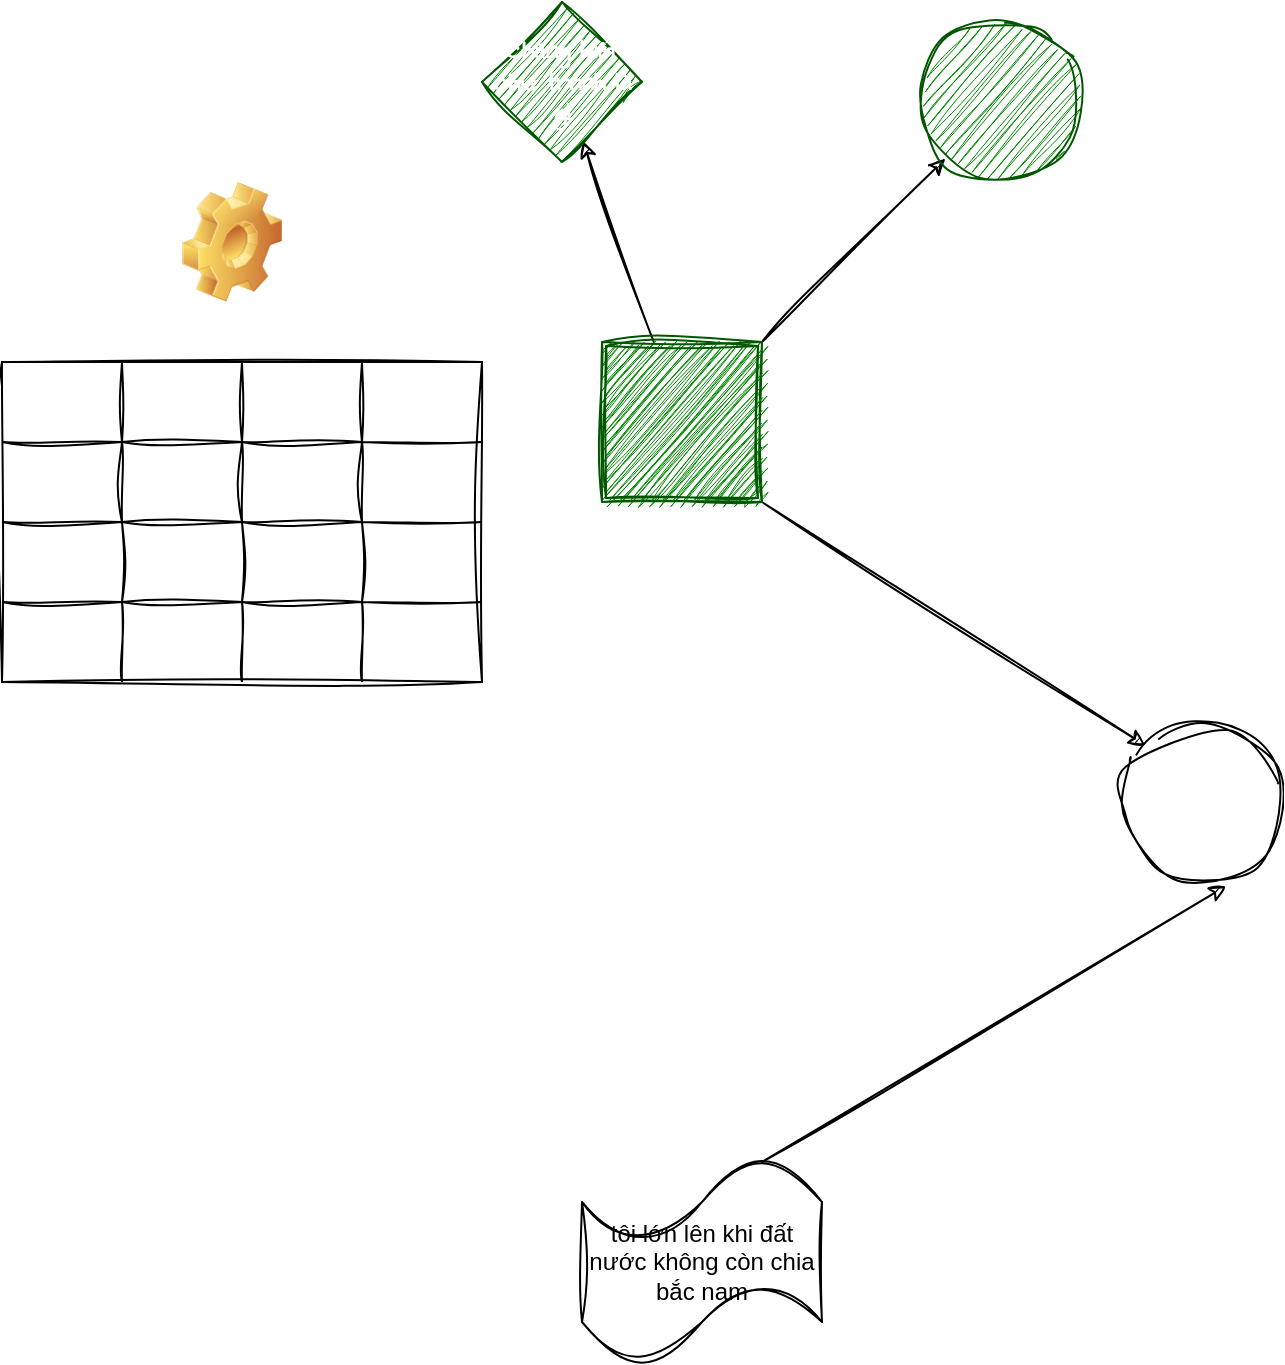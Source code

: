 <mxfile>
    <diagram id="EUN3dQBYUcPfMh-lwkwy" name="Page-1">
        <mxGraphModel dx="1194" dy="848" grid="1" gridSize="10" guides="1" tooltips="1" connect="1" arrows="1" fold="1" page="1" pageScale="1" pageWidth="850" pageHeight="1100" math="0" shadow="0">
            <root>
                <mxCell id="0"/>
                <mxCell id="1" parent="0"/>
                <mxCell id="3" style="edgeStyle=none;html=1;exitX=1;exitY=1;exitDx=0;exitDy=0;entryX=0;entryY=0;entryDx=0;entryDy=0;rounded=0;sketch=1;curveFitting=1;jiggle=2;" parent="1" source="2" target="9" edge="1">
                    <mxGeometry relative="1" as="geometry">
                        <mxPoint x="630" y="1030" as="targetPoint"/>
                    </mxGeometry>
                </mxCell>
                <mxCell id="5" value="" style="edgeStyle=none;html=1;rounded=0;sketch=1;curveFitting=1;jiggle=2;" parent="1" source="2" target="4" edge="1">
                    <mxGeometry relative="1" as="geometry"/>
                </mxCell>
                <mxCell id="7" value="" style="edgeStyle=none;html=1;rounded=0;sketch=1;curveFitting=1;jiggle=2;" parent="1" source="2" target="6" edge="1">
                    <mxGeometry relative="1" as="geometry"/>
                </mxCell>
                <mxCell id="2" value="" style="shape=ext;double=1;whiteSpace=wrap;html=1;aspect=fixed;fillColor=#008a00;fontColor=#ffffff;strokeColor=#005700;rounded=0;sketch=1;curveFitting=1;jiggle=2;" parent="1" vertex="1">
                    <mxGeometry x="390" y="850" width="80" height="80" as="geometry"/>
                </mxCell>
                <mxCell id="4" value="" style="ellipse;whiteSpace=wrap;html=1;fillColor=#008a00;strokeColor=#005700;fontColor=#ffffff;rounded=0;sketch=1;curveFitting=1;jiggle=2;" parent="1" vertex="1">
                    <mxGeometry x="550" y="690" width="80" height="80" as="geometry"/>
                </mxCell>
                <mxCell id="6" value="&lt;font data-font-src=&quot;https://fonts.googleapis.com/css?family=Architects+Daughter&quot; face=&quot;Architects Daughter&quot;&gt;chẳng biết chíe tranh là gì&lt;/font&gt;" style="rhombus;whiteSpace=wrap;html=1;fillColor=#008a00;strokeColor=#005700;fontColor=#ffffff;fontStyle=1;rounded=0;sketch=1;curveFitting=1;jiggle=2;" parent="1" vertex="1">
                    <mxGeometry x="330" y="680" width="80" height="80" as="geometry"/>
                </mxCell>
                <mxCell id="10" style="edgeStyle=none;html=1;exitX=0.75;exitY=0;exitDx=0;exitDy=0;exitPerimeter=0;entryX=0.65;entryY=1.025;entryDx=0;entryDy=0;entryPerimeter=0;rounded=0;sketch=1;curveFitting=1;jiggle=2;" parent="1" source="8" target="9" edge="1">
                    <mxGeometry relative="1" as="geometry">
                        <mxPoint x="680" y="1140" as="targetPoint"/>
                    </mxGeometry>
                </mxCell>
                <mxCell id="8" value="tôi lớn lên khi đất nước không còn chia bắc nam" style="shape=tape;whiteSpace=wrap;html=1;rounded=0;sketch=1;curveFitting=1;jiggle=2;" parent="1" vertex="1">
                    <mxGeometry x="380" y="1260" width="120" height="100" as="geometry"/>
                </mxCell>
                <mxCell id="9" value="" style="ellipse;whiteSpace=wrap;html=1;rounded=0;sketch=1;curveFitting=1;jiggle=2;" parent="1" vertex="1">
                    <mxGeometry x="650" y="1040" width="80" height="80" as="geometry"/>
                </mxCell>
                <mxCell id="11" value="" style="shape=table;startSize=0;container=1;collapsible=0;childLayout=tableLayout;rounded=0;sketch=1;curveFitting=1;jiggle=2;" parent="1" vertex="1">
                    <mxGeometry x="90" y="860" width="240" height="160" as="geometry"/>
                </mxCell>
                <mxCell id="12" value="" style="shape=tableRow;horizontal=0;startSize=0;swimlaneHead=0;swimlaneBody=0;top=0;left=0;bottom=0;right=0;collapsible=0;dropTarget=0;fillColor=none;points=[[0,0.5],[1,0.5]];portConstraint=eastwest;rounded=0;sketch=1;curveFitting=1;jiggle=2;" parent="11" vertex="1">
                    <mxGeometry width="240" height="40" as="geometry"/>
                </mxCell>
                <mxCell id="13" value="" style="shape=partialRectangle;html=1;whiteSpace=wrap;connectable=0;overflow=hidden;fillColor=none;top=0;left=0;bottom=0;right=0;pointerEvents=1;rounded=0;sketch=1;curveFitting=1;jiggle=2;" parent="12" vertex="1">
                    <mxGeometry width="60" height="40" as="geometry">
                        <mxRectangle width="60" height="40" as="alternateBounds"/>
                    </mxGeometry>
                </mxCell>
                <mxCell id="14" value="" style="shape=partialRectangle;html=1;whiteSpace=wrap;connectable=0;overflow=hidden;fillColor=none;top=0;left=0;bottom=0;right=0;pointerEvents=1;rounded=0;sketch=1;curveFitting=1;jiggle=2;" parent="12" vertex="1">
                    <mxGeometry x="60" width="60" height="40" as="geometry">
                        <mxRectangle width="60" height="40" as="alternateBounds"/>
                    </mxGeometry>
                </mxCell>
                <mxCell id="15" value="" style="shape=partialRectangle;html=1;whiteSpace=wrap;connectable=0;overflow=hidden;fillColor=none;top=0;left=0;bottom=0;right=0;pointerEvents=1;rounded=0;sketch=1;curveFitting=1;jiggle=2;" parent="12" vertex="1">
                    <mxGeometry x="120" width="60" height="40" as="geometry">
                        <mxRectangle width="60" height="40" as="alternateBounds"/>
                    </mxGeometry>
                </mxCell>
                <mxCell id="16" value="" style="shape=partialRectangle;html=1;whiteSpace=wrap;connectable=0;overflow=hidden;fillColor=none;top=0;left=0;bottom=0;right=0;pointerEvents=1;rounded=0;sketch=1;curveFitting=1;jiggle=2;" parent="12" vertex="1">
                    <mxGeometry x="180" width="60" height="40" as="geometry">
                        <mxRectangle width="60" height="40" as="alternateBounds"/>
                    </mxGeometry>
                </mxCell>
                <mxCell id="17" value="" style="shape=tableRow;horizontal=0;startSize=0;swimlaneHead=0;swimlaneBody=0;top=0;left=0;bottom=0;right=0;collapsible=0;dropTarget=0;fillColor=none;points=[[0,0.5],[1,0.5]];portConstraint=eastwest;rounded=0;sketch=1;curveFitting=1;jiggle=2;" parent="11" vertex="1">
                    <mxGeometry y="40" width="240" height="40" as="geometry"/>
                </mxCell>
                <mxCell id="18" value="" style="shape=partialRectangle;html=1;whiteSpace=wrap;connectable=0;overflow=hidden;fillColor=none;top=0;left=0;bottom=0;right=0;pointerEvents=1;rounded=0;sketch=1;curveFitting=1;jiggle=2;" parent="17" vertex="1">
                    <mxGeometry width="60" height="40" as="geometry">
                        <mxRectangle width="60" height="40" as="alternateBounds"/>
                    </mxGeometry>
                </mxCell>
                <mxCell id="19" value="" style="shape=partialRectangle;html=1;whiteSpace=wrap;connectable=0;overflow=hidden;fillColor=none;top=0;left=0;bottom=0;right=0;pointerEvents=1;rounded=0;sketch=1;curveFitting=1;jiggle=2;" parent="17" vertex="1">
                    <mxGeometry x="60" width="60" height="40" as="geometry">
                        <mxRectangle width="60" height="40" as="alternateBounds"/>
                    </mxGeometry>
                </mxCell>
                <mxCell id="20" value="" style="shape=partialRectangle;html=1;whiteSpace=wrap;connectable=0;overflow=hidden;fillColor=none;top=0;left=0;bottom=0;right=0;pointerEvents=1;rounded=0;sketch=1;curveFitting=1;jiggle=2;" parent="17" vertex="1">
                    <mxGeometry x="120" width="60" height="40" as="geometry">
                        <mxRectangle width="60" height="40" as="alternateBounds"/>
                    </mxGeometry>
                </mxCell>
                <mxCell id="21" value="" style="shape=partialRectangle;html=1;whiteSpace=wrap;connectable=0;overflow=hidden;fillColor=none;top=0;left=0;bottom=0;right=0;pointerEvents=1;rounded=0;sketch=1;curveFitting=1;jiggle=2;" parent="17" vertex="1">
                    <mxGeometry x="180" width="60" height="40" as="geometry">
                        <mxRectangle width="60" height="40" as="alternateBounds"/>
                    </mxGeometry>
                </mxCell>
                <mxCell id="22" value="" style="shape=tableRow;horizontal=0;startSize=0;swimlaneHead=0;swimlaneBody=0;top=0;left=0;bottom=0;right=0;collapsible=0;dropTarget=0;fillColor=none;points=[[0,0.5],[1,0.5]];portConstraint=eastwest;rounded=0;sketch=1;curveFitting=1;jiggle=2;" parent="11" vertex="1">
                    <mxGeometry y="80" width="240" height="40" as="geometry"/>
                </mxCell>
                <mxCell id="23" value="" style="shape=partialRectangle;html=1;whiteSpace=wrap;connectable=0;overflow=hidden;fillColor=none;top=0;left=0;bottom=0;right=0;pointerEvents=1;rounded=0;sketch=1;curveFitting=1;jiggle=2;" parent="22" vertex="1">
                    <mxGeometry width="60" height="40" as="geometry">
                        <mxRectangle width="60" height="40" as="alternateBounds"/>
                    </mxGeometry>
                </mxCell>
                <mxCell id="24" value="" style="shape=partialRectangle;html=1;whiteSpace=wrap;connectable=0;overflow=hidden;fillColor=none;top=0;left=0;bottom=0;right=0;pointerEvents=1;rounded=0;sketch=1;curveFitting=1;jiggle=2;" parent="22" vertex="1">
                    <mxGeometry x="60" width="60" height="40" as="geometry">
                        <mxRectangle width="60" height="40" as="alternateBounds"/>
                    </mxGeometry>
                </mxCell>
                <mxCell id="25" value="" style="shape=partialRectangle;html=1;whiteSpace=wrap;connectable=0;overflow=hidden;fillColor=none;top=0;left=0;bottom=0;right=0;pointerEvents=1;rounded=0;sketch=1;curveFitting=1;jiggle=2;" parent="22" vertex="1">
                    <mxGeometry x="120" width="60" height="40" as="geometry">
                        <mxRectangle width="60" height="40" as="alternateBounds"/>
                    </mxGeometry>
                </mxCell>
                <mxCell id="26" value="" style="shape=partialRectangle;html=1;whiteSpace=wrap;connectable=0;overflow=hidden;fillColor=none;top=0;left=0;bottom=0;right=0;pointerEvents=1;rounded=0;sketch=1;curveFitting=1;jiggle=2;" parent="22" vertex="1">
                    <mxGeometry x="180" width="60" height="40" as="geometry">
                        <mxRectangle width="60" height="40" as="alternateBounds"/>
                    </mxGeometry>
                </mxCell>
                <mxCell id="27" value="" style="shape=tableRow;horizontal=0;startSize=0;swimlaneHead=0;swimlaneBody=0;top=0;left=0;bottom=0;right=0;collapsible=0;dropTarget=0;fillColor=none;points=[[0,0.5],[1,0.5]];portConstraint=eastwest;rounded=0;sketch=1;curveFitting=1;jiggle=2;" parent="11" vertex="1">
                    <mxGeometry y="120" width="240" height="40" as="geometry"/>
                </mxCell>
                <mxCell id="28" value="" style="shape=partialRectangle;html=1;whiteSpace=wrap;connectable=0;overflow=hidden;fillColor=none;top=0;left=0;bottom=0;right=0;pointerEvents=1;rounded=0;sketch=1;curveFitting=1;jiggle=2;" parent="27" vertex="1">
                    <mxGeometry width="60" height="40" as="geometry">
                        <mxRectangle width="60" height="40" as="alternateBounds"/>
                    </mxGeometry>
                </mxCell>
                <mxCell id="29" value="" style="shape=partialRectangle;html=1;whiteSpace=wrap;connectable=0;overflow=hidden;fillColor=none;top=0;left=0;bottom=0;right=0;pointerEvents=1;rounded=0;sketch=1;curveFitting=1;jiggle=2;" parent="27" vertex="1">
                    <mxGeometry x="60" width="60" height="40" as="geometry">
                        <mxRectangle width="60" height="40" as="alternateBounds"/>
                    </mxGeometry>
                </mxCell>
                <mxCell id="30" value="" style="shape=partialRectangle;html=1;whiteSpace=wrap;connectable=0;overflow=hidden;fillColor=none;top=0;left=0;bottom=0;right=0;pointerEvents=1;rounded=0;sketch=1;curveFitting=1;jiggle=2;" parent="27" vertex="1">
                    <mxGeometry x="120" width="60" height="40" as="geometry">
                        <mxRectangle width="60" height="40" as="alternateBounds"/>
                    </mxGeometry>
                </mxCell>
                <mxCell id="31" value="" style="shape=partialRectangle;html=1;whiteSpace=wrap;connectable=0;overflow=hidden;fillColor=none;top=0;left=0;bottom=0;right=0;pointerEvents=1;rounded=0;sketch=1;curveFitting=1;jiggle=2;" parent="27" vertex="1">
                    <mxGeometry x="180" width="60" height="40" as="geometry">
                        <mxRectangle width="60" height="40" as="alternateBounds"/>
                    </mxGeometry>
                </mxCell>
                <mxCell id="32" value="" style="shape=image;html=1;verticalLabelPosition=bottom;verticalAlign=top;imageAspect=0;image=img/clipart/Gear_128x128.png;rounded=0;sketch=1;curveFitting=1;jiggle=2;" parent="1" vertex="1">
                    <mxGeometry x="180" y="770" width="50" height="60" as="geometry"/>
                </mxCell>
            </root>
        </mxGraphModel>
    </diagram>
</mxfile>